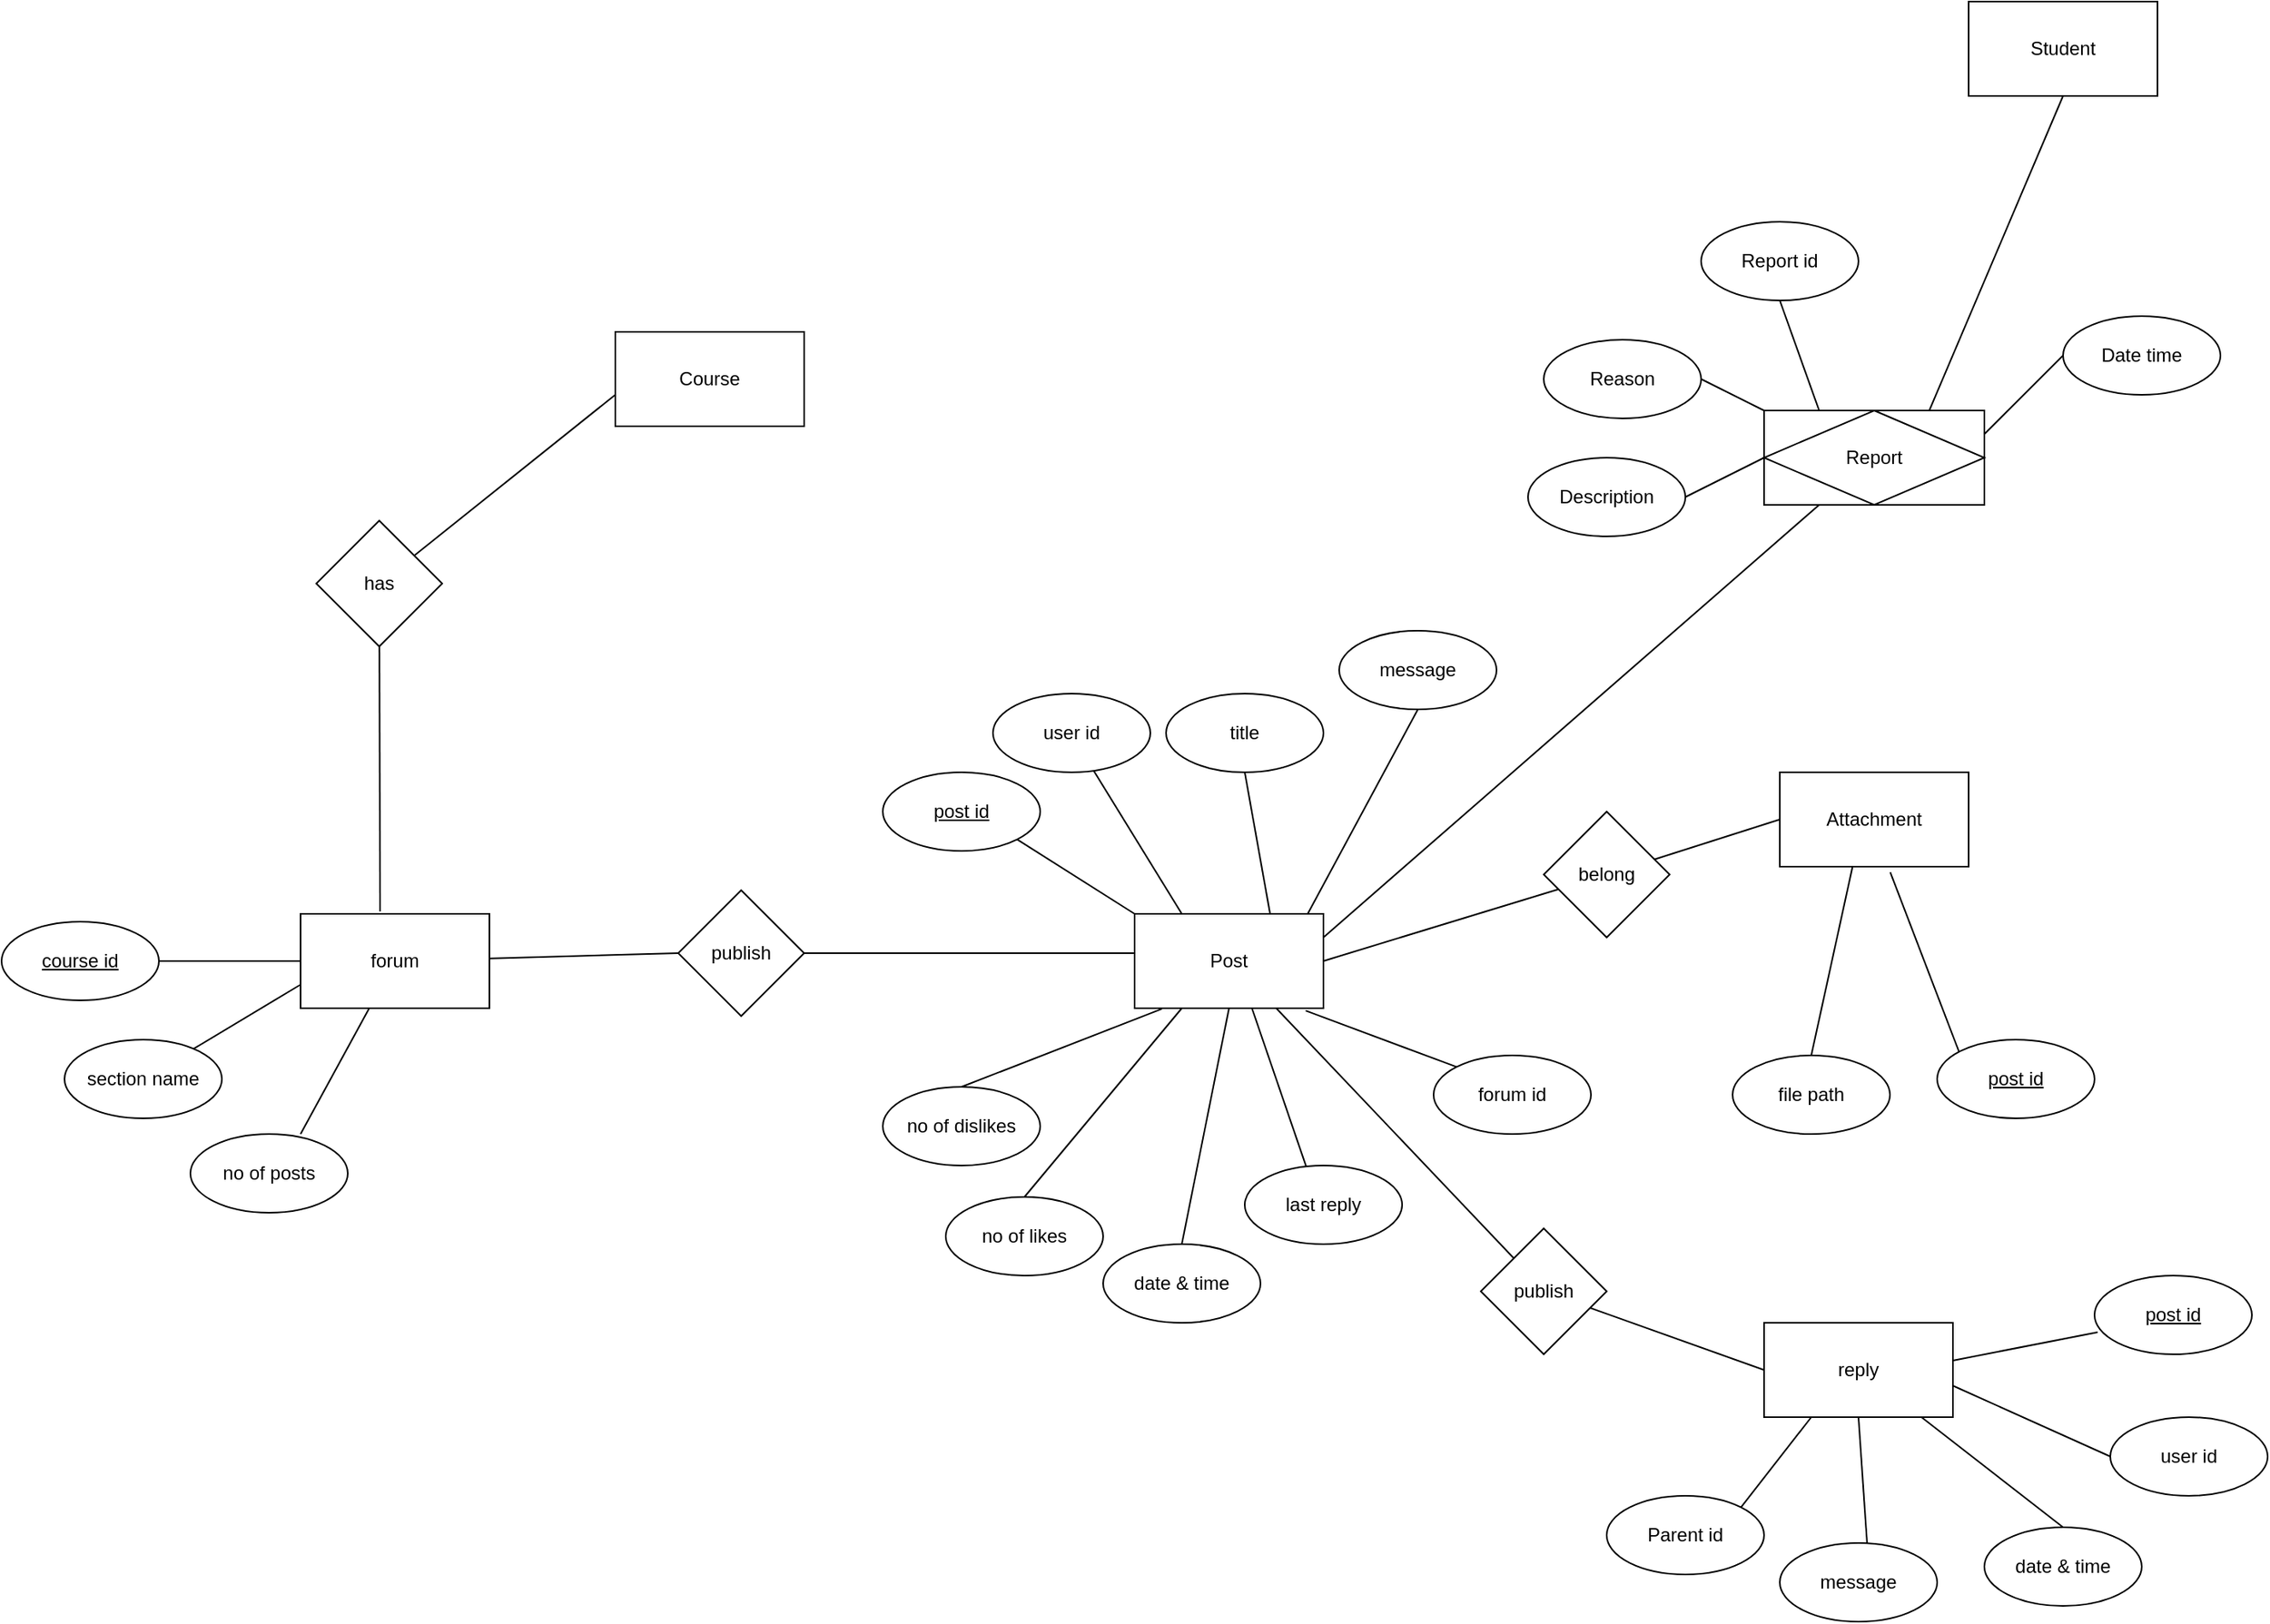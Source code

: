 <mxfile>
    <diagram id="GOSzn-rYCvyGIdMmHUdX" name="Page-1">
        <mxGraphModel dx="2889" dy="811" grid="1" gridSize="10" guides="1" tooltips="1" connect="1" arrows="1" fold="1" page="1" pageScale="1" pageWidth="850" pageHeight="1100" math="0" shadow="0">
            <root>
                <mxCell id="0"/>
                <mxCell id="1" parent="0"/>
                <mxCell id="2" value="Post" style="rounded=0;whiteSpace=wrap;html=1;" parent="1" vertex="1">
                    <mxGeometry x="-300" y="1280" width="120" height="60" as="geometry"/>
                </mxCell>
                <mxCell id="3" style="edgeStyle=none;html=1;entryX=0;entryY=0.5;entryDx=0;entryDy=0;endArrow=none;" parent="1" source="4" target="19" edge="1">
                    <mxGeometry relative="1" as="geometry"/>
                </mxCell>
                <mxCell id="4" value="forum" style="rounded=0;whiteSpace=wrap;html=1;" parent="1" vertex="1">
                    <mxGeometry x="-830" y="1280" width="120" height="60" as="geometry"/>
                </mxCell>
                <mxCell id="5" value="&lt;u&gt;course id&lt;/u&gt;" style="ellipse;whiteSpace=wrap;html=1;" parent="1" vertex="1">
                    <mxGeometry x="-1020" y="1285" width="100" height="50" as="geometry"/>
                </mxCell>
                <mxCell id="6" value="forum id" style="ellipse;whiteSpace=wrap;html=1;" parent="1" vertex="1">
                    <mxGeometry x="-110" y="1370" width="100" height="50" as="geometry"/>
                </mxCell>
                <mxCell id="7" value="no of dislikes" style="ellipse;whiteSpace=wrap;html=1;" parent="1" vertex="1">
                    <mxGeometry x="-460" y="1390" width="100" height="50" as="geometry"/>
                </mxCell>
                <mxCell id="8" value="Attachment" style="rounded=0;whiteSpace=wrap;html=1;" parent="1" vertex="1">
                    <mxGeometry x="110" y="1190" width="120" height="60" as="geometry"/>
                </mxCell>
                <mxCell id="9" value="file path" style="ellipse;whiteSpace=wrap;html=1;" parent="1" vertex="1">
                    <mxGeometry x="80" y="1370" width="100" height="50" as="geometry"/>
                </mxCell>
                <mxCell id="10" value="" style="endArrow=none;html=1;exitX=0.25;exitY=0;exitDx=0;exitDy=0;" parent="1" source="2" edge="1">
                    <mxGeometry width="50" height="50" relative="1" as="geometry">
                        <mxPoint x="-415.6" y="902.4" as="sourcePoint"/>
                        <mxPoint x="-326" y="1189" as="targetPoint"/>
                    </mxGeometry>
                </mxCell>
                <mxCell id="11" value="" style="endArrow=none;html=1;exitX=0.144;exitY=1.007;exitDx=0;exitDy=0;exitPerimeter=0;entryX=0.5;entryY=0;entryDx=0;entryDy=0;" parent="1" source="2" target="7" edge="1">
                    <mxGeometry width="50" height="50" relative="1" as="geometry">
                        <mxPoint x="-247.36" y="1340" as="sourcePoint"/>
                        <mxPoint x="-349.999" y="1442.639" as="targetPoint"/>
                    </mxGeometry>
                </mxCell>
                <mxCell id="12" value="" style="endArrow=none;html=1;exitX=0.5;exitY=1;exitDx=0;exitDy=0;entryX=0.5;entryY=0;entryDx=0;entryDy=0;" parent="1" source="2" edge="1">
                    <mxGeometry width="50" height="50" relative="1" as="geometry">
                        <mxPoint x="-280" y="1330" as="sourcePoint"/>
                        <mxPoint x="-270" y="1490" as="targetPoint"/>
                    </mxGeometry>
                </mxCell>
                <mxCell id="13" value="" style="endArrow=none;html=1;entryX=0.5;entryY=0;entryDx=0;entryDy=0;exitX=0.25;exitY=1;exitDx=0;exitDy=0;" parent="1" source="2" edge="1">
                    <mxGeometry width="50" height="50" relative="1" as="geometry">
                        <mxPoint x="-270" y="1340" as="sourcePoint"/>
                        <mxPoint x="-370" y="1460" as="targetPoint"/>
                    </mxGeometry>
                </mxCell>
                <mxCell id="14" value="" style="endArrow=none;html=1;exitX=0.906;exitY=1.026;exitDx=0;exitDy=0;exitPerimeter=0;entryX=0;entryY=0;entryDx=0;entryDy=0;" parent="1" source="2" target="6" edge="1">
                    <mxGeometry width="50" height="50" relative="1" as="geometry">
                        <mxPoint x="-260" y="1350" as="sourcePoint"/>
                        <mxPoint x="-362.639" y="1452.639" as="targetPoint"/>
                    </mxGeometry>
                </mxCell>
                <mxCell id="15" value="" style="endArrow=none;html=1;entryX=0.5;entryY=1;entryDx=0;entryDy=0;" parent="1" edge="1" target="36">
                    <mxGeometry width="50" height="50" relative="1" as="geometry">
                        <mxPoint x="-190" y="1280" as="sourcePoint"/>
                        <mxPoint x="-100" y="1200" as="targetPoint"/>
                    </mxGeometry>
                </mxCell>
                <mxCell id="16" value="" style="endArrow=none;html=1;exitX=0.585;exitY=1.06;exitDx=0;exitDy=0;exitPerimeter=0;entryX=0;entryY=0;entryDx=0;entryDy=0;" parent="1" source="8" edge="1">
                    <mxGeometry width="50" height="50" relative="1" as="geometry">
                        <mxPoint x="-240" y="1370" as="sourcePoint"/>
                        <mxPoint x="224" y="1368" as="targetPoint"/>
                    </mxGeometry>
                </mxCell>
                <mxCell id="17" value="" style="endArrow=none;html=1;exitX=0.385;exitY=1.002;exitDx=0;exitDy=0;exitPerimeter=0;entryX=0.5;entryY=0;entryDx=0;entryDy=0;" parent="1" source="8" target="9" edge="1">
                    <mxGeometry width="50" height="50" relative="1" as="geometry">
                        <mxPoint x="-230" y="1380" as="sourcePoint"/>
                        <mxPoint x="-332.639" y="1482.639" as="targetPoint"/>
                    </mxGeometry>
                </mxCell>
                <mxCell id="18" style="edgeStyle=none;html=1;endArrow=none;" parent="1" source="19" edge="1">
                    <mxGeometry relative="1" as="geometry">
                        <mxPoint x="-300" y="1305" as="targetPoint"/>
                    </mxGeometry>
                </mxCell>
                <mxCell id="19" value="publish" style="rhombus;whiteSpace=wrap;html=1;" parent="1" vertex="1">
                    <mxGeometry x="-590" y="1265" width="80" height="80" as="geometry"/>
                </mxCell>
                <mxCell id="20" value="" style="endArrow=none;html=1;exitX=1;exitY=0.5;exitDx=0;exitDy=0;entryX=0.5;entryY=1;entryDx=0;entryDy=0;" parent="1" edge="1">
                    <mxGeometry width="50" height="50" relative="1" as="geometry">
                        <mxPoint x="-213.9" y="1280" as="sourcePoint"/>
                        <mxPoint x="-230" y="1190" as="targetPoint"/>
                    </mxGeometry>
                </mxCell>
                <mxCell id="21" value="section name" style="ellipse;whiteSpace=wrap;html=1;" parent="1" vertex="1">
                    <mxGeometry x="-980" y="1360" width="100" height="50" as="geometry"/>
                </mxCell>
                <mxCell id="22" value="" style="endArrow=none;html=1;exitX=0;exitY=0.5;exitDx=0;exitDy=0;" parent="1" source="4" target="5" edge="1">
                    <mxGeometry width="50" height="50" relative="1" as="geometry">
                        <mxPoint x="-870" y="1320" as="sourcePoint"/>
                        <mxPoint x="-972.639" y="1422.639" as="targetPoint"/>
                    </mxGeometry>
                </mxCell>
                <mxCell id="23" value="" style="endArrow=none;html=1;exitX=0;exitY=0.75;exitDx=0;exitDy=0;" parent="1" source="4" target="21" edge="1">
                    <mxGeometry width="50" height="50" relative="1" as="geometry">
                        <mxPoint x="-867.36" y="1340" as="sourcePoint"/>
                        <mxPoint x="-969.999" y="1442.639" as="targetPoint"/>
                    </mxGeometry>
                </mxCell>
                <mxCell id="24" value="" style="endArrow=none;html=1;" parent="1" source="4" edge="1">
                    <mxGeometry width="50" height="50" relative="1" as="geometry">
                        <mxPoint x="-827.36" y="1340" as="sourcePoint"/>
                        <mxPoint x="-830" y="1420" as="targetPoint"/>
                    </mxGeometry>
                </mxCell>
                <mxCell id="25" style="edgeStyle=none;html=1;entryX=0.75;entryY=1;entryDx=0;entryDy=0;endArrow=none;" parent="1" target="2" edge="1">
                    <mxGeometry relative="1" as="geometry">
                        <mxPoint x="-59" y="1499" as="sourcePoint"/>
                    </mxGeometry>
                </mxCell>
                <mxCell id="26" style="edgeStyle=none;html=1;entryX=1;entryY=0.5;entryDx=0;entryDy=0;endArrow=none;" parent="1" source="28" target="2" edge="1">
                    <mxGeometry relative="1" as="geometry"/>
                </mxCell>
                <mxCell id="27" style="edgeStyle=none;html=1;entryX=0;entryY=0.5;entryDx=0;entryDy=0;endArrow=none;" parent="1" source="28" target="8" edge="1">
                    <mxGeometry relative="1" as="geometry"/>
                </mxCell>
                <mxCell id="28" value="belong" style="rhombus;whiteSpace=wrap;html=1;" parent="1" vertex="1">
                    <mxGeometry x="-40" y="1215" width="80" height="80" as="geometry"/>
                </mxCell>
                <mxCell id="29" value="last reply" style="ellipse;whiteSpace=wrap;html=1;" parent="1" vertex="1">
                    <mxGeometry x="-230" y="1440" width="100" height="50" as="geometry"/>
                </mxCell>
                <mxCell id="30" value="" style="endArrow=none;html=1;exitX=0.906;exitY=1.026;exitDx=0;exitDy=0;exitPerimeter=0;entryX=0.39;entryY=0.011;entryDx=0;entryDy=0;entryPerimeter=0;" parent="1" target="29" edge="1">
                    <mxGeometry width="50" height="50" relative="1" as="geometry">
                        <mxPoint x="-225.44" y="1340" as="sourcePoint"/>
                        <mxPoint x="-129.996" y="1376.006" as="targetPoint"/>
                    </mxGeometry>
                </mxCell>
                <mxCell id="31" value="" style="endArrow=none;html=1;exitX=1;exitY=1;exitDx=0;exitDy=0;entryX=0;entryY=0;entryDx=0;entryDy=0;" parent="1" source="32" edge="1">
                    <mxGeometry width="50" height="50" relative="1" as="geometry">
                        <mxPoint x="-395.44" y="1243.99" as="sourcePoint"/>
                        <mxPoint x="-299.996" y="1279.996" as="targetPoint"/>
                    </mxGeometry>
                </mxCell>
                <mxCell id="32" value="&lt;u&gt;post id&lt;/u&gt;" style="ellipse;whiteSpace=wrap;html=1;" parent="1" vertex="1">
                    <mxGeometry x="-460" y="1190" width="100" height="50" as="geometry"/>
                </mxCell>
                <mxCell id="33" value="no of posts" style="ellipse;whiteSpace=wrap;html=1;" parent="1" vertex="1">
                    <mxGeometry x="-900" y="1420" width="100" height="50" as="geometry"/>
                </mxCell>
                <mxCell id="34" value="user id" style="ellipse;whiteSpace=wrap;html=1;" parent="1" vertex="1">
                    <mxGeometry x="-390" y="1140" width="100" height="50" as="geometry"/>
                </mxCell>
                <mxCell id="35" value="title" style="ellipse;whiteSpace=wrap;html=1;" parent="1" vertex="1">
                    <mxGeometry x="-280" y="1140" width="100" height="50" as="geometry"/>
                </mxCell>
                <mxCell id="36" value="message" style="ellipse;whiteSpace=wrap;html=1;" parent="1" vertex="1">
                    <mxGeometry x="-170" y="1100" width="100" height="50" as="geometry"/>
                </mxCell>
                <mxCell id="37" value="no of likes" style="ellipse;whiteSpace=wrap;html=1;" parent="1" vertex="1">
                    <mxGeometry x="-420" y="1460" width="100" height="50" as="geometry"/>
                </mxCell>
                <mxCell id="38" value="date &amp;amp; time" style="ellipse;whiteSpace=wrap;html=1;" parent="1" vertex="1">
                    <mxGeometry x="-320" y="1490" width="100" height="50" as="geometry"/>
                </mxCell>
                <mxCell id="39" style="edgeStyle=none;html=1;entryX=0;entryY=0.5;entryDx=0;entryDy=0;endArrow=none;" parent="1" source="40" target="41" edge="1">
                    <mxGeometry relative="1" as="geometry"/>
                </mxCell>
                <mxCell id="40" value="publish" style="rhombus;whiteSpace=wrap;html=1;" parent="1" vertex="1">
                    <mxGeometry x="-80" y="1480" width="80" height="80" as="geometry"/>
                </mxCell>
                <mxCell id="41" value="reply" style="rounded=0;whiteSpace=wrap;html=1;" parent="1" vertex="1">
                    <mxGeometry x="100" y="1540" width="120" height="60" as="geometry"/>
                </mxCell>
                <mxCell id="42" value="date &amp;amp; time" style="ellipse;whiteSpace=wrap;html=1;" parent="1" vertex="1">
                    <mxGeometry x="240" y="1670" width="100" height="50" as="geometry"/>
                </mxCell>
                <mxCell id="43" value="message" style="ellipse;whiteSpace=wrap;html=1;" parent="1" vertex="1">
                    <mxGeometry x="110" y="1680" width="100" height="50" as="geometry"/>
                </mxCell>
                <mxCell id="44" value="" style="endArrow=none;html=1;exitX=0.906;exitY=1.026;exitDx=0;exitDy=0;exitPerimeter=0;entryX=0.5;entryY=0;entryDx=0;entryDy=0;" parent="1" target="42" edge="1">
                    <mxGeometry width="50" height="50" relative="1" as="geometry">
                        <mxPoint x="200" y="1600" as="sourcePoint"/>
                        <mxPoint x="295.444" y="1636.006" as="targetPoint"/>
                    </mxGeometry>
                </mxCell>
                <mxCell id="45" value="" style="endArrow=none;html=1;exitX=0.906;exitY=1.026;exitDx=0;exitDy=0;exitPerimeter=0;entryX=0;entryY=0.5;entryDx=0;entryDy=0;" parent="1" edge="1">
                    <mxGeometry width="50" height="50" relative="1" as="geometry">
                        <mxPoint x="220" y="1580" as="sourcePoint"/>
                        <mxPoint x="320" y="1625" as="targetPoint"/>
                    </mxGeometry>
                </mxCell>
                <mxCell id="46" value="" style="endArrow=none;html=1;exitX=0.906;exitY=1.026;exitDx=0;exitDy=0;exitPerimeter=0;entryX=0.02;entryY=0.71;entryDx=0;entryDy=0;entryPerimeter=0;" parent="1" edge="1">
                    <mxGeometry width="50" height="50" relative="1" as="geometry">
                        <mxPoint x="220" y="1563.99" as="sourcePoint"/>
                        <mxPoint x="312" y="1546" as="targetPoint"/>
                    </mxGeometry>
                </mxCell>
                <mxCell id="47" value="" style="endArrow=none;html=1;exitX=0.5;exitY=1;exitDx=0;exitDy=0;entryX=0;entryY=0;entryDx=0;entryDy=0;" parent="1" source="41" edge="1">
                    <mxGeometry width="50" height="50" relative="1" as="geometry">
                        <mxPoint x="70.0" y="1643.99" as="sourcePoint"/>
                        <mxPoint x="165.444" y="1679.996" as="targetPoint"/>
                    </mxGeometry>
                </mxCell>
                <mxCell id="48" value="user id" style="ellipse;whiteSpace=wrap;html=1;" parent="1" vertex="1">
                    <mxGeometry x="320" y="1600" width="100" height="50" as="geometry"/>
                </mxCell>
                <mxCell id="49" value="&lt;u&gt;post id&lt;/u&gt;" style="ellipse;whiteSpace=wrap;html=1;" parent="1" vertex="1">
                    <mxGeometry x="310" y="1510" width="100" height="50" as="geometry"/>
                </mxCell>
                <mxCell id="50" value="&lt;u&gt;post id&lt;/u&gt;" style="ellipse;whiteSpace=wrap;html=1;" parent="1" vertex="1">
                    <mxGeometry x="210" y="1360" width="100" height="50" as="geometry"/>
                </mxCell>
                <mxCell id="52" style="edgeStyle=none;html=1;entryX=0.421;entryY=-0.026;entryDx=0;entryDy=0;entryPerimeter=0;endArrow=none;" parent="1" source="51" target="4" edge="1">
                    <mxGeometry relative="1" as="geometry"/>
                </mxCell>
                <mxCell id="53" style="edgeStyle=none;html=1;endArrow=none;" parent="1" source="51" edge="1">
                    <mxGeometry relative="1" as="geometry">
                        <mxPoint x="-630" y="950" as="targetPoint"/>
                    </mxGeometry>
                </mxCell>
                <mxCell id="51" value="has" style="rhombus;whiteSpace=wrap;html=1;" parent="1" vertex="1">
                    <mxGeometry x="-820" y="1030" width="80" height="80" as="geometry"/>
                </mxCell>
                <mxCell id="54" value="Course" style="rounded=0;whiteSpace=wrap;html=1;" parent="1" vertex="1">
                    <mxGeometry x="-630" y="910" width="120" height="60" as="geometry"/>
                </mxCell>
                <mxCell id="56" style="edgeStyle=none;html=1;exitX=1;exitY=0;exitDx=0;exitDy=0;entryX=0.25;entryY=1;entryDx=0;entryDy=0;endArrow=none;endFill=0;" edge="1" parent="1" source="55" target="41">
                    <mxGeometry relative="1" as="geometry"/>
                </mxCell>
                <mxCell id="55" value="Parent id" style="ellipse;whiteSpace=wrap;html=1;" vertex="1" parent="1">
                    <mxGeometry y="1650" width="100" height="50" as="geometry"/>
                </mxCell>
                <mxCell id="59" value="Student" style="rounded=0;whiteSpace=wrap;html=1;" vertex="1" parent="1">
                    <mxGeometry x="230" y="700" width="120" height="60" as="geometry"/>
                </mxCell>
                <mxCell id="61" style="edgeStyle=none;html=1;exitX=0.75;exitY=0;exitDx=0;exitDy=0;entryX=0.5;entryY=1;entryDx=0;entryDy=0;endArrow=none;endFill=0;" edge="1" parent="1" source="60" target="59">
                    <mxGeometry relative="1" as="geometry"/>
                </mxCell>
                <mxCell id="62" style="edgeStyle=none;html=1;exitX=0.25;exitY=1;exitDx=0;exitDy=0;entryX=1;entryY=0.25;entryDx=0;entryDy=0;endArrow=none;endFill=0;" edge="1" parent="1" source="60" target="2">
                    <mxGeometry relative="1" as="geometry"/>
                </mxCell>
                <mxCell id="64" style="edgeStyle=none;html=1;exitX=0.25;exitY=0;exitDx=0;exitDy=0;entryX=0.5;entryY=1;entryDx=0;entryDy=0;endArrow=none;endFill=0;" edge="1" parent="1" source="60" target="63">
                    <mxGeometry relative="1" as="geometry"/>
                </mxCell>
                <mxCell id="67" style="edgeStyle=none;html=1;exitX=0;exitY=0.5;exitDx=0;exitDy=0;entryX=1;entryY=0.5;entryDx=0;entryDy=0;endArrow=none;endFill=0;" edge="1" parent="1" source="60" target="66">
                    <mxGeometry relative="1" as="geometry"/>
                </mxCell>
                <mxCell id="68" style="edgeStyle=none;html=1;exitX=0;exitY=0;exitDx=0;exitDy=0;entryX=1;entryY=0.5;entryDx=0;entryDy=0;endArrow=none;endFill=0;" edge="1" parent="1" source="60" target="65">
                    <mxGeometry relative="1" as="geometry"/>
                </mxCell>
                <mxCell id="60" value="Report" style="shape=associativeEntity;whiteSpace=wrap;html=1;align=center;" vertex="1" parent="1">
                    <mxGeometry x="100" y="960" width="140" height="60" as="geometry"/>
                </mxCell>
                <mxCell id="63" value="Report id" style="ellipse;whiteSpace=wrap;html=1;" vertex="1" parent="1">
                    <mxGeometry x="60" y="840" width="100" height="50" as="geometry"/>
                </mxCell>
                <mxCell id="65" value="Reason" style="ellipse;whiteSpace=wrap;html=1;" vertex="1" parent="1">
                    <mxGeometry x="-40" y="915" width="100" height="50" as="geometry"/>
                </mxCell>
                <mxCell id="66" value="Description" style="ellipse;whiteSpace=wrap;html=1;" vertex="1" parent="1">
                    <mxGeometry x="-50" y="990" width="100" height="50" as="geometry"/>
                </mxCell>
                <mxCell id="70" style="edgeStyle=none;html=1;exitX=0;exitY=0.5;exitDx=0;exitDy=0;entryX=1;entryY=0.25;entryDx=0;entryDy=0;endArrow=none;endFill=0;" edge="1" parent="1" source="69" target="60">
                    <mxGeometry relative="1" as="geometry"/>
                </mxCell>
                <mxCell id="69" value="Date time" style="ellipse;whiteSpace=wrap;html=1;" vertex="1" parent="1">
                    <mxGeometry x="290" y="900" width="100" height="50" as="geometry"/>
                </mxCell>
            </root>
        </mxGraphModel>
    </diagram>
</mxfile>